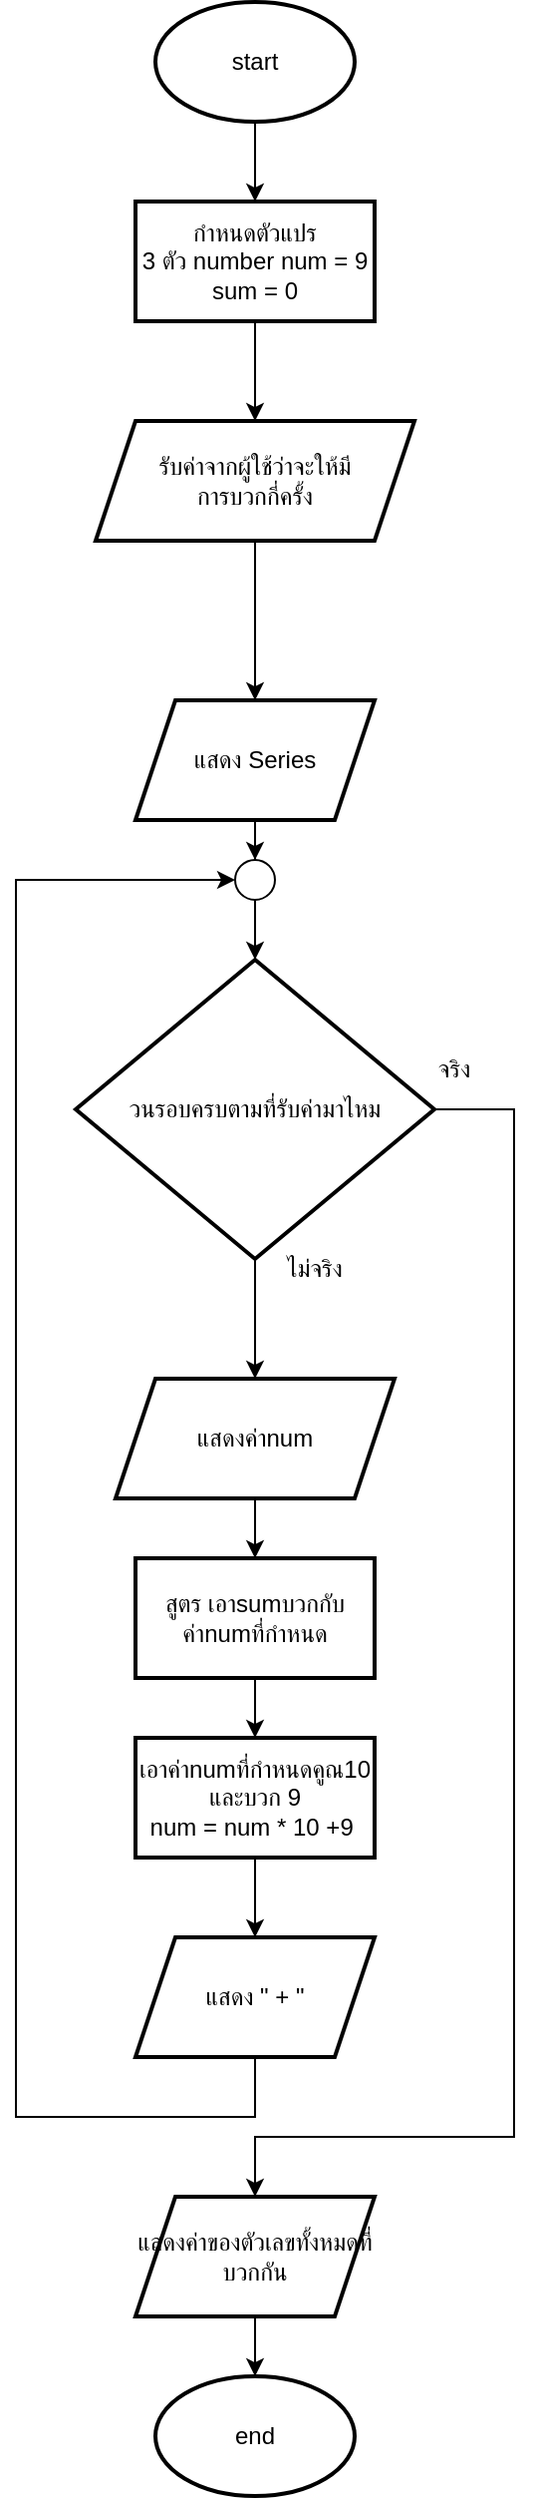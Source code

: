 <mxfile version="25.0.1">
  <diagram name="Page-1" id="5e1hAiPTKNMBGjRkM0F9">
    <mxGraphModel dx="1287" dy="680" grid="1" gridSize="10" guides="1" tooltips="1" connect="1" arrows="1" fold="1" page="1" pageScale="1" pageWidth="850" pageHeight="1100" math="0" shadow="0">
      <root>
        <mxCell id="0" />
        <mxCell id="1" parent="0" />
        <mxCell id="dTNV6tioA85qyCrCxa6L-3" value="" style="edgeStyle=orthogonalEdgeStyle;rounded=0;orthogonalLoop=1;jettySize=auto;html=1;" edge="1" parent="1" source="dTNV6tioA85qyCrCxa6L-1" target="dTNV6tioA85qyCrCxa6L-2">
          <mxGeometry relative="1" as="geometry" />
        </mxCell>
        <mxCell id="dTNV6tioA85qyCrCxa6L-1" value="start" style="strokeWidth=2;html=1;shape=mxgraph.flowchart.start_1;whiteSpace=wrap;" vertex="1" parent="1">
          <mxGeometry x="390" y="110" width="100" height="60" as="geometry" />
        </mxCell>
        <mxCell id="dTNV6tioA85qyCrCxa6L-5" value="" style="edgeStyle=orthogonalEdgeStyle;rounded=0;orthogonalLoop=1;jettySize=auto;html=1;" edge="1" parent="1" source="dTNV6tioA85qyCrCxa6L-2" target="dTNV6tioA85qyCrCxa6L-4">
          <mxGeometry relative="1" as="geometry" />
        </mxCell>
        <mxCell id="dTNV6tioA85qyCrCxa6L-2" value="กำหนดตัวแปร&lt;div&gt;3 ตัว number num = 9&lt;/div&gt;&lt;div&gt;sum = 0&lt;/div&gt;" style="whiteSpace=wrap;html=1;strokeWidth=2;" vertex="1" parent="1">
          <mxGeometry x="380" y="210" width="120" height="60" as="geometry" />
        </mxCell>
        <mxCell id="dTNV6tioA85qyCrCxa6L-7" value="" style="edgeStyle=orthogonalEdgeStyle;rounded=0;orthogonalLoop=1;jettySize=auto;html=1;" edge="1" parent="1" source="dTNV6tioA85qyCrCxa6L-4" target="dTNV6tioA85qyCrCxa6L-6">
          <mxGeometry relative="1" as="geometry" />
        </mxCell>
        <mxCell id="dTNV6tioA85qyCrCxa6L-4" value="รับค่าจากผู้ใช้ว่าจะให้มี&lt;div&gt;การบวกกี่ครั้ง&lt;/div&gt;" style="shape=parallelogram;perimeter=parallelogramPerimeter;whiteSpace=wrap;html=1;fixedSize=1;strokeWidth=2;" vertex="1" parent="1">
          <mxGeometry x="360" y="320" width="160" height="60" as="geometry" />
        </mxCell>
        <mxCell id="dTNV6tioA85qyCrCxa6L-9" value="" style="edgeStyle=orthogonalEdgeStyle;rounded=0;orthogonalLoop=1;jettySize=auto;html=1;" edge="1" parent="1" source="dTNV6tioA85qyCrCxa6L-20" target="dTNV6tioA85qyCrCxa6L-8">
          <mxGeometry relative="1" as="geometry" />
        </mxCell>
        <mxCell id="dTNV6tioA85qyCrCxa6L-6" value="แสดง Series" style="shape=parallelogram;perimeter=parallelogramPerimeter;whiteSpace=wrap;html=1;fixedSize=1;strokeWidth=2;" vertex="1" parent="1">
          <mxGeometry x="380" y="460" width="120" height="60" as="geometry" />
        </mxCell>
        <mxCell id="dTNV6tioA85qyCrCxa6L-12" value="" style="edgeStyle=orthogonalEdgeStyle;rounded=0;orthogonalLoop=1;jettySize=auto;html=1;" edge="1" parent="1" source="dTNV6tioA85qyCrCxa6L-8" target="dTNV6tioA85qyCrCxa6L-11">
          <mxGeometry relative="1" as="geometry" />
        </mxCell>
        <mxCell id="dTNV6tioA85qyCrCxa6L-24" style="edgeStyle=orthogonalEdgeStyle;rounded=0;orthogonalLoop=1;jettySize=auto;html=1;entryX=0.5;entryY=0;entryDx=0;entryDy=0;" edge="1" parent="1" source="dTNV6tioA85qyCrCxa6L-8" target="dTNV6tioA85qyCrCxa6L-26">
          <mxGeometry relative="1" as="geometry">
            <mxPoint x="440" y="1290" as="targetPoint" />
            <Array as="points">
              <mxPoint x="570" y="665" />
              <mxPoint x="570" y="1180" />
              <mxPoint x="440" y="1180" />
            </Array>
          </mxGeometry>
        </mxCell>
        <mxCell id="dTNV6tioA85qyCrCxa6L-8" value="วนรอบครบตามที่รับค่ามาไหม" style="rhombus;whiteSpace=wrap;html=1;strokeWidth=2;" vertex="1" parent="1">
          <mxGeometry x="350" y="590" width="180" height="150" as="geometry" />
        </mxCell>
        <mxCell id="dTNV6tioA85qyCrCxa6L-10" value="ไม่จริง" style="text;html=1;align=center;verticalAlign=middle;whiteSpace=wrap;rounded=0;" vertex="1" parent="1">
          <mxGeometry x="440" y="730" width="60" height="30" as="geometry" />
        </mxCell>
        <mxCell id="dTNV6tioA85qyCrCxa6L-14" value="" style="edgeStyle=orthogonalEdgeStyle;rounded=0;orthogonalLoop=1;jettySize=auto;html=1;" edge="1" parent="1" source="dTNV6tioA85qyCrCxa6L-11" target="dTNV6tioA85qyCrCxa6L-13">
          <mxGeometry relative="1" as="geometry" />
        </mxCell>
        <mxCell id="dTNV6tioA85qyCrCxa6L-11" value="แสดงค่าnum" style="shape=parallelogram;perimeter=parallelogramPerimeter;whiteSpace=wrap;html=1;fixedSize=1;strokeWidth=2;" vertex="1" parent="1">
          <mxGeometry x="370" y="800" width="140" height="60" as="geometry" />
        </mxCell>
        <mxCell id="dTNV6tioA85qyCrCxa6L-16" value="" style="edgeStyle=orthogonalEdgeStyle;rounded=0;orthogonalLoop=1;jettySize=auto;html=1;" edge="1" parent="1" source="dTNV6tioA85qyCrCxa6L-13" target="dTNV6tioA85qyCrCxa6L-15">
          <mxGeometry relative="1" as="geometry" />
        </mxCell>
        <mxCell id="dTNV6tioA85qyCrCxa6L-13" value="สูตร เอาsumบวกกับค่าnumที่กำหนด" style="whiteSpace=wrap;html=1;strokeWidth=2;" vertex="1" parent="1">
          <mxGeometry x="380" y="890" width="120" height="60" as="geometry" />
        </mxCell>
        <mxCell id="dTNV6tioA85qyCrCxa6L-18" value="" style="edgeStyle=orthogonalEdgeStyle;rounded=0;orthogonalLoop=1;jettySize=auto;html=1;" edge="1" parent="1" source="dTNV6tioA85qyCrCxa6L-15" target="dTNV6tioA85qyCrCxa6L-17">
          <mxGeometry relative="1" as="geometry" />
        </mxCell>
        <mxCell id="dTNV6tioA85qyCrCxa6L-15" value="&lt;div&gt;เอาค่าnumที่กำหนดคูณ10 และบวก 9&lt;/div&gt;num = num * 10 +9&amp;nbsp;" style="whiteSpace=wrap;html=1;strokeWidth=2;" vertex="1" parent="1">
          <mxGeometry x="380" y="980" width="120" height="60" as="geometry" />
        </mxCell>
        <mxCell id="dTNV6tioA85qyCrCxa6L-19" style="edgeStyle=orthogonalEdgeStyle;rounded=0;orthogonalLoop=1;jettySize=auto;html=1;entryX=0;entryY=0.5;entryDx=0;entryDy=0;entryPerimeter=0;" edge="1" parent="1" source="dTNV6tioA85qyCrCxa6L-17" target="dTNV6tioA85qyCrCxa6L-20">
          <mxGeometry relative="1" as="geometry">
            <mxPoint x="420" y="550" as="targetPoint" />
            <Array as="points">
              <mxPoint x="440" y="1170" />
              <mxPoint x="320" y="1170" />
              <mxPoint x="320" y="550" />
            </Array>
          </mxGeometry>
        </mxCell>
        <mxCell id="dTNV6tioA85qyCrCxa6L-17" value="แสดง &quot; + &quot;" style="shape=parallelogram;perimeter=parallelogramPerimeter;whiteSpace=wrap;html=1;fixedSize=1;strokeWidth=2;" vertex="1" parent="1">
          <mxGeometry x="380" y="1080" width="120" height="60" as="geometry" />
        </mxCell>
        <mxCell id="dTNV6tioA85qyCrCxa6L-23" value="" style="edgeStyle=orthogonalEdgeStyle;rounded=0;orthogonalLoop=1;jettySize=auto;html=1;" edge="1" parent="1" source="dTNV6tioA85qyCrCxa6L-6" target="dTNV6tioA85qyCrCxa6L-20">
          <mxGeometry relative="1" as="geometry">
            <mxPoint x="440" y="520" as="sourcePoint" />
            <mxPoint x="440" y="590" as="targetPoint" />
          </mxGeometry>
        </mxCell>
        <mxCell id="dTNV6tioA85qyCrCxa6L-20" value="" style="verticalLabelPosition=bottom;verticalAlign=top;html=1;shape=mxgraph.flowchart.on-page_reference;" vertex="1" parent="1">
          <mxGeometry x="430" y="540" width="20" height="20" as="geometry" />
        </mxCell>
        <mxCell id="dTNV6tioA85qyCrCxa6L-25" value="จริง" style="text;html=1;align=center;verticalAlign=middle;whiteSpace=wrap;rounded=0;" vertex="1" parent="1">
          <mxGeometry x="510" y="630" width="60" height="30" as="geometry" />
        </mxCell>
        <mxCell id="dTNV6tioA85qyCrCxa6L-29" value="" style="edgeStyle=orthogonalEdgeStyle;rounded=0;orthogonalLoop=1;jettySize=auto;html=1;" edge="1" parent="1" source="dTNV6tioA85qyCrCxa6L-26" target="dTNV6tioA85qyCrCxa6L-27">
          <mxGeometry relative="1" as="geometry" />
        </mxCell>
        <mxCell id="dTNV6tioA85qyCrCxa6L-26" value="แสดงค่าของตัวเลขทั้งหมดที่บวกกัน" style="shape=parallelogram;perimeter=parallelogramPerimeter;whiteSpace=wrap;html=1;fixedSize=1;strokeWidth=2;" vertex="1" parent="1">
          <mxGeometry x="380" y="1210" width="120" height="60" as="geometry" />
        </mxCell>
        <mxCell id="dTNV6tioA85qyCrCxa6L-27" value="end" style="strokeWidth=2;html=1;shape=mxgraph.flowchart.start_1;whiteSpace=wrap;" vertex="1" parent="1">
          <mxGeometry x="390" y="1300" width="100" height="60" as="geometry" />
        </mxCell>
      </root>
    </mxGraphModel>
  </diagram>
</mxfile>
